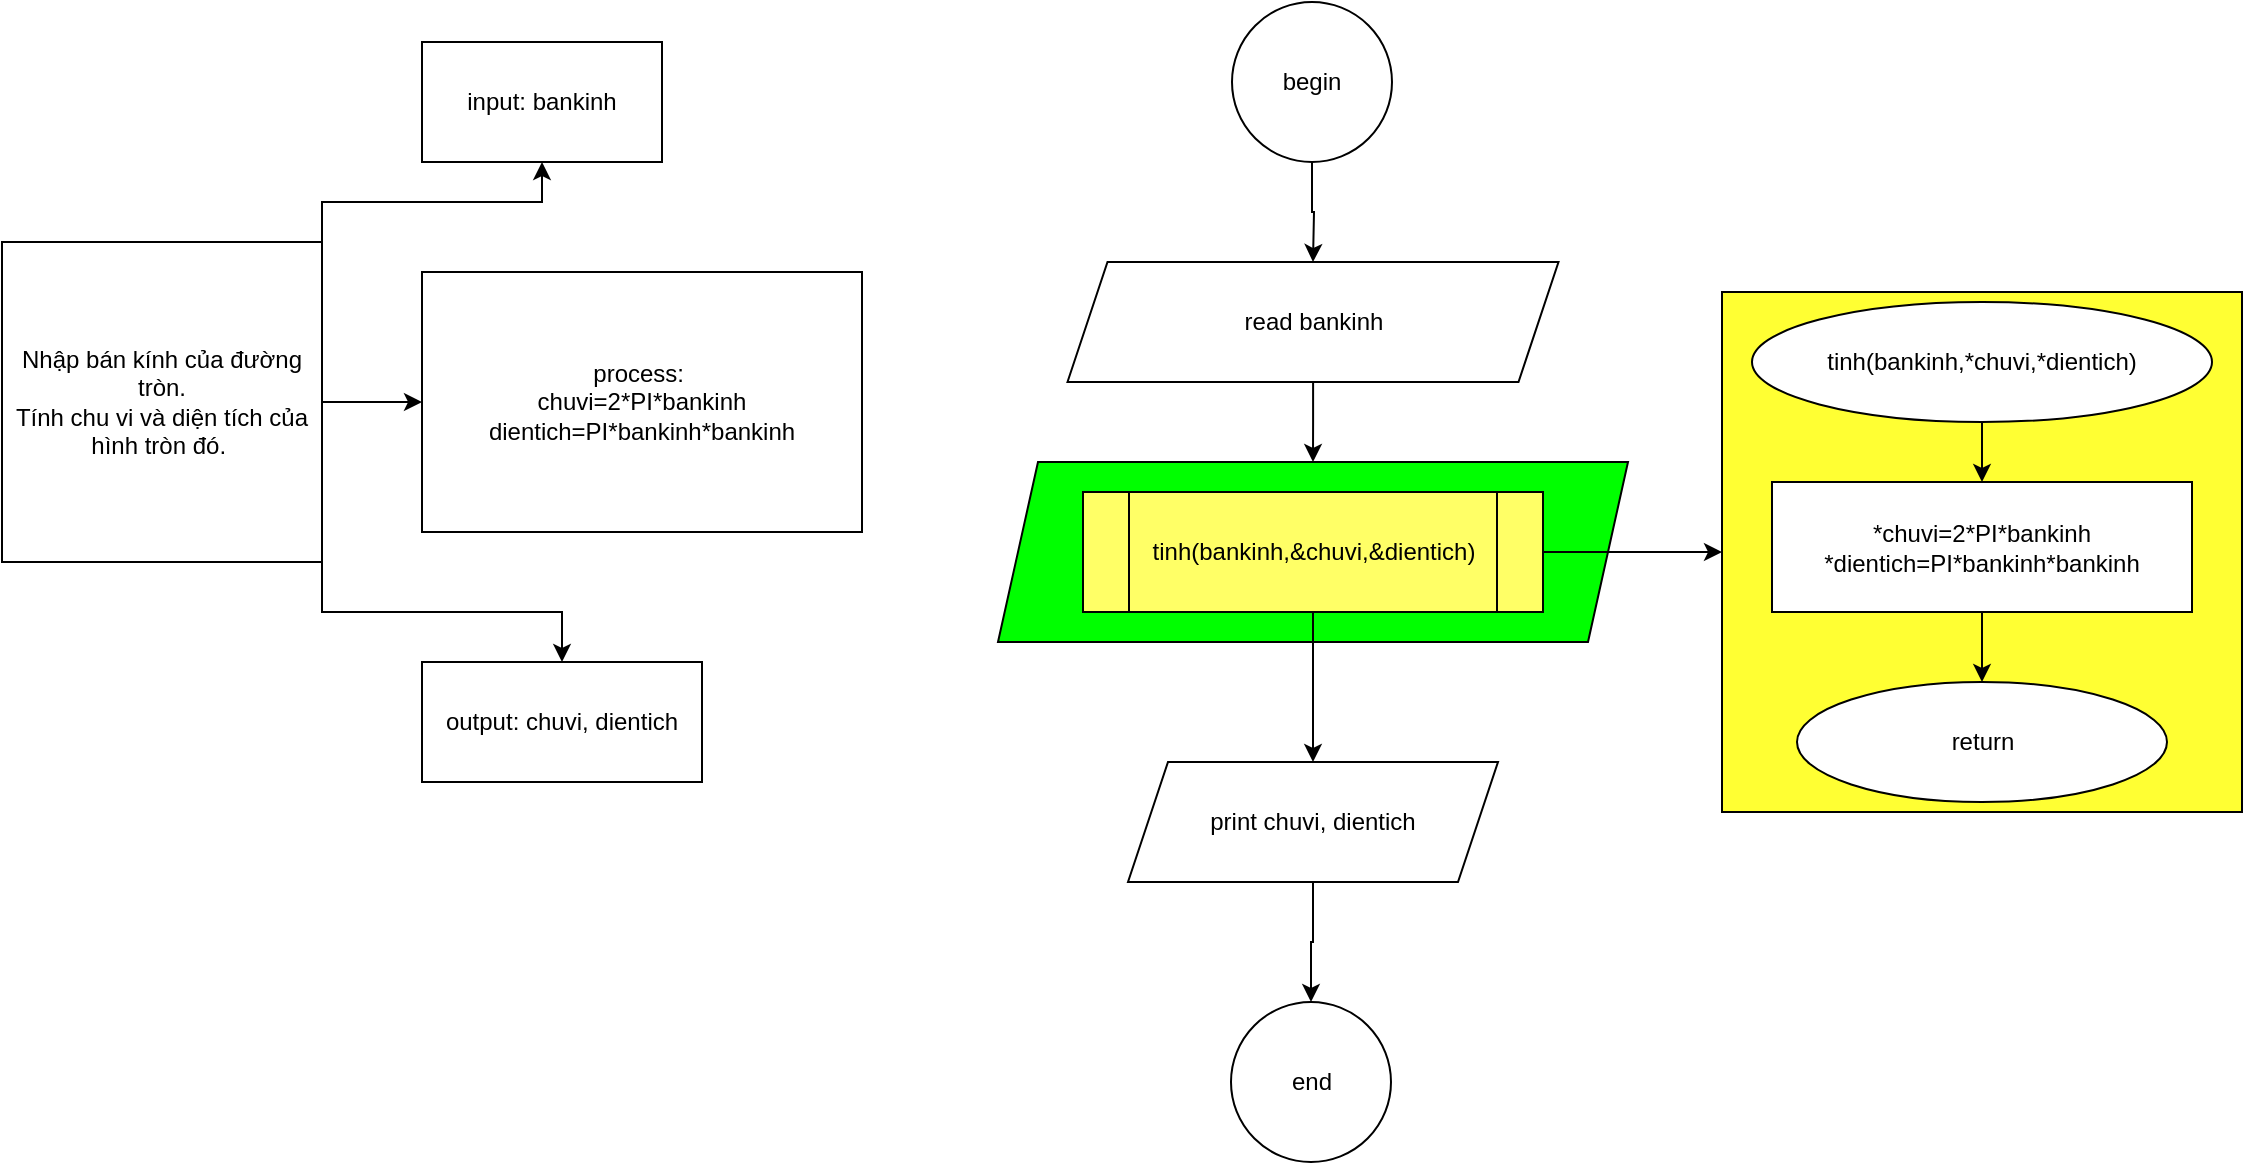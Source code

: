 <mxfile version="21.1.2" type="device">
  <diagram name="Page-1" id="G0EFAP3HJ98dRFuBW6Tw">
    <mxGraphModel dx="1970" dy="542" grid="1" gridSize="10" guides="1" tooltips="1" connect="1" arrows="1" fold="1" page="1" pageScale="1" pageWidth="850" pageHeight="1100" math="0" shadow="0">
      <root>
        <mxCell id="0" />
        <mxCell id="1" parent="0" />
        <mxCell id="0OdRXKO5-K1aiC_zDU58-1" style="edgeStyle=orthogonalEdgeStyle;rounded=0;orthogonalLoop=1;jettySize=auto;html=1;entryX=0.5;entryY=0;entryDx=0;entryDy=0;" parent="1" source="0OdRXKO5-K1aiC_zDU58-2" edge="1">
          <mxGeometry relative="1" as="geometry">
            <mxPoint x="425.5" y="140" as="targetPoint" />
          </mxGeometry>
        </mxCell>
        <mxCell id="0OdRXKO5-K1aiC_zDU58-2" value="begin" style="ellipse;whiteSpace=wrap;html=1;aspect=fixed;" parent="1" vertex="1">
          <mxGeometry x="385" y="10" width="80" height="80" as="geometry" />
        </mxCell>
        <mxCell id="0OdRXKO5-K1aiC_zDU58-3" value="end" style="ellipse;whiteSpace=wrap;html=1;aspect=fixed;" parent="1" vertex="1">
          <mxGeometry x="384.5" y="510" width="80" height="80" as="geometry" />
        </mxCell>
        <mxCell id="0OdRXKO5-K1aiC_zDU58-11" style="edgeStyle=orthogonalEdgeStyle;rounded=0;orthogonalLoop=1;jettySize=auto;html=1;exitX=0.5;exitY=1;exitDx=0;exitDy=0;" parent="1" edge="1">
          <mxGeometry relative="1" as="geometry">
            <mxPoint x="760" y="100" as="sourcePoint" />
            <mxPoint x="760" y="100" as="targetPoint" />
          </mxGeometry>
        </mxCell>
        <mxCell id="0OdRXKO5-K1aiC_zDU58-15" value="" style="shape=parallelogram;perimeter=parallelogramPerimeter;whiteSpace=wrap;html=1;fixedSize=1;fillColor=#00FF00;" parent="1" vertex="1">
          <mxGeometry x="268" y="240" width="315" height="90" as="geometry" />
        </mxCell>
        <mxCell id="0OdRXKO5-K1aiC_zDU58-16" style="edgeStyle=orthogonalEdgeStyle;rounded=0;orthogonalLoop=1;jettySize=auto;html=1;entryX=0.5;entryY=0;entryDx=0;entryDy=0;" parent="1" source="0OdRXKO5-K1aiC_zDU58-18" target="0OdRXKO5-K1aiC_zDU58-20" edge="1">
          <mxGeometry relative="1" as="geometry" />
        </mxCell>
        <mxCell id="0OdRXKO5-K1aiC_zDU58-17" style="edgeStyle=orthogonalEdgeStyle;rounded=0;orthogonalLoop=1;jettySize=auto;html=1;exitX=1;exitY=0.5;exitDx=0;exitDy=0;" parent="1" source="0OdRXKO5-K1aiC_zDU58-18" target="0OdRXKO5-K1aiC_zDU58-21" edge="1">
          <mxGeometry relative="1" as="geometry">
            <mxPoint x="670" y="415.353" as="targetPoint" />
          </mxGeometry>
        </mxCell>
        <mxCell id="0OdRXKO5-K1aiC_zDU58-18" value="tinh(bankinh,&amp;amp;chuvi,&amp;amp;dientich)" style="shape=process;whiteSpace=wrap;html=1;backgroundOutline=1;fillColor=#FFFF66;" parent="1" vertex="1">
          <mxGeometry x="310.5" y="255" width="230" height="60" as="geometry" />
        </mxCell>
        <mxCell id="0OdRXKO5-K1aiC_zDU58-19" style="edgeStyle=orthogonalEdgeStyle;rounded=0;orthogonalLoop=1;jettySize=auto;html=1;entryX=0.5;entryY=0;entryDx=0;entryDy=0;" parent="1" source="0OdRXKO5-K1aiC_zDU58-20" target="0OdRXKO5-K1aiC_zDU58-3" edge="1">
          <mxGeometry relative="1" as="geometry" />
        </mxCell>
        <mxCell id="0OdRXKO5-K1aiC_zDU58-20" value="print chuvi, dientich" style="shape=parallelogram;perimeter=parallelogramPerimeter;whiteSpace=wrap;html=1;fixedSize=1;" parent="1" vertex="1">
          <mxGeometry x="333" y="390" width="185" height="60" as="geometry" />
        </mxCell>
        <mxCell id="0OdRXKO5-K1aiC_zDU58-21" value="" style="whiteSpace=wrap;html=1;aspect=fixed;fillColor=#FFFF33;" parent="1" vertex="1">
          <mxGeometry x="630" y="155" width="260" height="260" as="geometry" />
        </mxCell>
        <mxCell id="0OdRXKO5-K1aiC_zDU58-22" style="edgeStyle=orthogonalEdgeStyle;rounded=0;orthogonalLoop=1;jettySize=auto;html=1;entryX=0.5;entryY=0;entryDx=0;entryDy=0;" parent="1" source="0OdRXKO5-K1aiC_zDU58-23" target="0OdRXKO5-K1aiC_zDU58-26" edge="1">
          <mxGeometry relative="1" as="geometry" />
        </mxCell>
        <mxCell id="0OdRXKO5-K1aiC_zDU58-23" value="tinh(bankinh,*chuvi,*dientich)" style="ellipse;whiteSpace=wrap;html=1;" parent="1" vertex="1">
          <mxGeometry x="645" y="160" width="230" height="60" as="geometry" />
        </mxCell>
        <mxCell id="0OdRXKO5-K1aiC_zDU58-24" value="return" style="ellipse;whiteSpace=wrap;html=1;" parent="1" vertex="1">
          <mxGeometry x="667.5" y="350" width="185" height="60" as="geometry" />
        </mxCell>
        <mxCell id="0OdRXKO5-K1aiC_zDU58-25" style="edgeStyle=orthogonalEdgeStyle;rounded=0;orthogonalLoop=1;jettySize=auto;html=1;" parent="1" source="0OdRXKO5-K1aiC_zDU58-26" target="0OdRXKO5-K1aiC_zDU58-24" edge="1">
          <mxGeometry relative="1" as="geometry" />
        </mxCell>
        <mxCell id="0OdRXKO5-K1aiC_zDU58-26" value="*chuvi=2*PI*bankinh&lt;br&gt;*dientich=PI*bankinh*bankinh" style="rounded=0;whiteSpace=wrap;html=1;" parent="1" vertex="1">
          <mxGeometry x="655" y="250" width="210" height="65" as="geometry" />
        </mxCell>
        <mxCell id="0OdRXKO5-K1aiC_zDU58-27" style="edgeStyle=orthogonalEdgeStyle;rounded=0;orthogonalLoop=1;jettySize=auto;html=1;exitX=1;exitY=0;exitDx=0;exitDy=0;" parent="1" source="0OdRXKO5-K1aiC_zDU58-30" target="0OdRXKO5-K1aiC_zDU58-31" edge="1">
          <mxGeometry relative="1" as="geometry">
            <mxPoint x="-10" y="80" as="targetPoint" />
          </mxGeometry>
        </mxCell>
        <mxCell id="0OdRXKO5-K1aiC_zDU58-28" style="edgeStyle=orthogonalEdgeStyle;rounded=0;orthogonalLoop=1;jettySize=auto;html=1;" parent="1" source="0OdRXKO5-K1aiC_zDU58-30" target="0OdRXKO5-K1aiC_zDU58-32" edge="1">
          <mxGeometry relative="1" as="geometry">
            <mxPoint x="30" y="210" as="targetPoint" />
          </mxGeometry>
        </mxCell>
        <mxCell id="0OdRXKO5-K1aiC_zDU58-29" style="edgeStyle=orthogonalEdgeStyle;rounded=0;orthogonalLoop=1;jettySize=auto;html=1;exitX=1;exitY=1;exitDx=0;exitDy=0;" parent="1" source="0OdRXKO5-K1aiC_zDU58-30" target="0OdRXKO5-K1aiC_zDU58-33" edge="1">
          <mxGeometry relative="1" as="geometry">
            <mxPoint x="40" y="380" as="targetPoint" />
          </mxGeometry>
        </mxCell>
        <mxCell id="0OdRXKO5-K1aiC_zDU58-30" value="&lt;div&gt;Nhập bán kính của đường tròn.&lt;/div&gt;Tính chu vi và diện tích của hình tròn đó.&amp;nbsp;" style="whiteSpace=wrap;html=1;aspect=fixed;" parent="1" vertex="1">
          <mxGeometry x="-230" y="130" width="160" height="160" as="geometry" />
        </mxCell>
        <mxCell id="0OdRXKO5-K1aiC_zDU58-31" value="input: bankinh" style="rounded=0;whiteSpace=wrap;html=1;" parent="1" vertex="1">
          <mxGeometry x="-20" y="30" width="120" height="60" as="geometry" />
        </mxCell>
        <mxCell id="0OdRXKO5-K1aiC_zDU58-32" value="process:&amp;nbsp;&lt;br&gt;chuvi=2*PI*bankinh&lt;br&gt;dientich=PI*bankinh*bankinh" style="rounded=0;whiteSpace=wrap;html=1;" parent="1" vertex="1">
          <mxGeometry x="-20" y="145" width="220" height="130" as="geometry" />
        </mxCell>
        <mxCell id="0OdRXKO5-K1aiC_zDU58-33" value="output: chuvi, dientich" style="rounded=0;whiteSpace=wrap;html=1;" parent="1" vertex="1">
          <mxGeometry x="-20" y="340" width="140" height="60" as="geometry" />
        </mxCell>
        <mxCell id="0OdRXKO5-K1aiC_zDU58-35" style="edgeStyle=orthogonalEdgeStyle;rounded=0;orthogonalLoop=1;jettySize=auto;html=1;entryX=0.5;entryY=0;entryDx=0;entryDy=0;" parent="1" source="0OdRXKO5-K1aiC_zDU58-34" target="0OdRXKO5-K1aiC_zDU58-15" edge="1">
          <mxGeometry relative="1" as="geometry" />
        </mxCell>
        <mxCell id="0OdRXKO5-K1aiC_zDU58-34" value="read bankinh" style="shape=parallelogram;perimeter=parallelogramPerimeter;whiteSpace=wrap;html=1;fixedSize=1;" parent="1" vertex="1">
          <mxGeometry x="302.75" y="140" width="245.5" height="60" as="geometry" />
        </mxCell>
      </root>
    </mxGraphModel>
  </diagram>
</mxfile>
